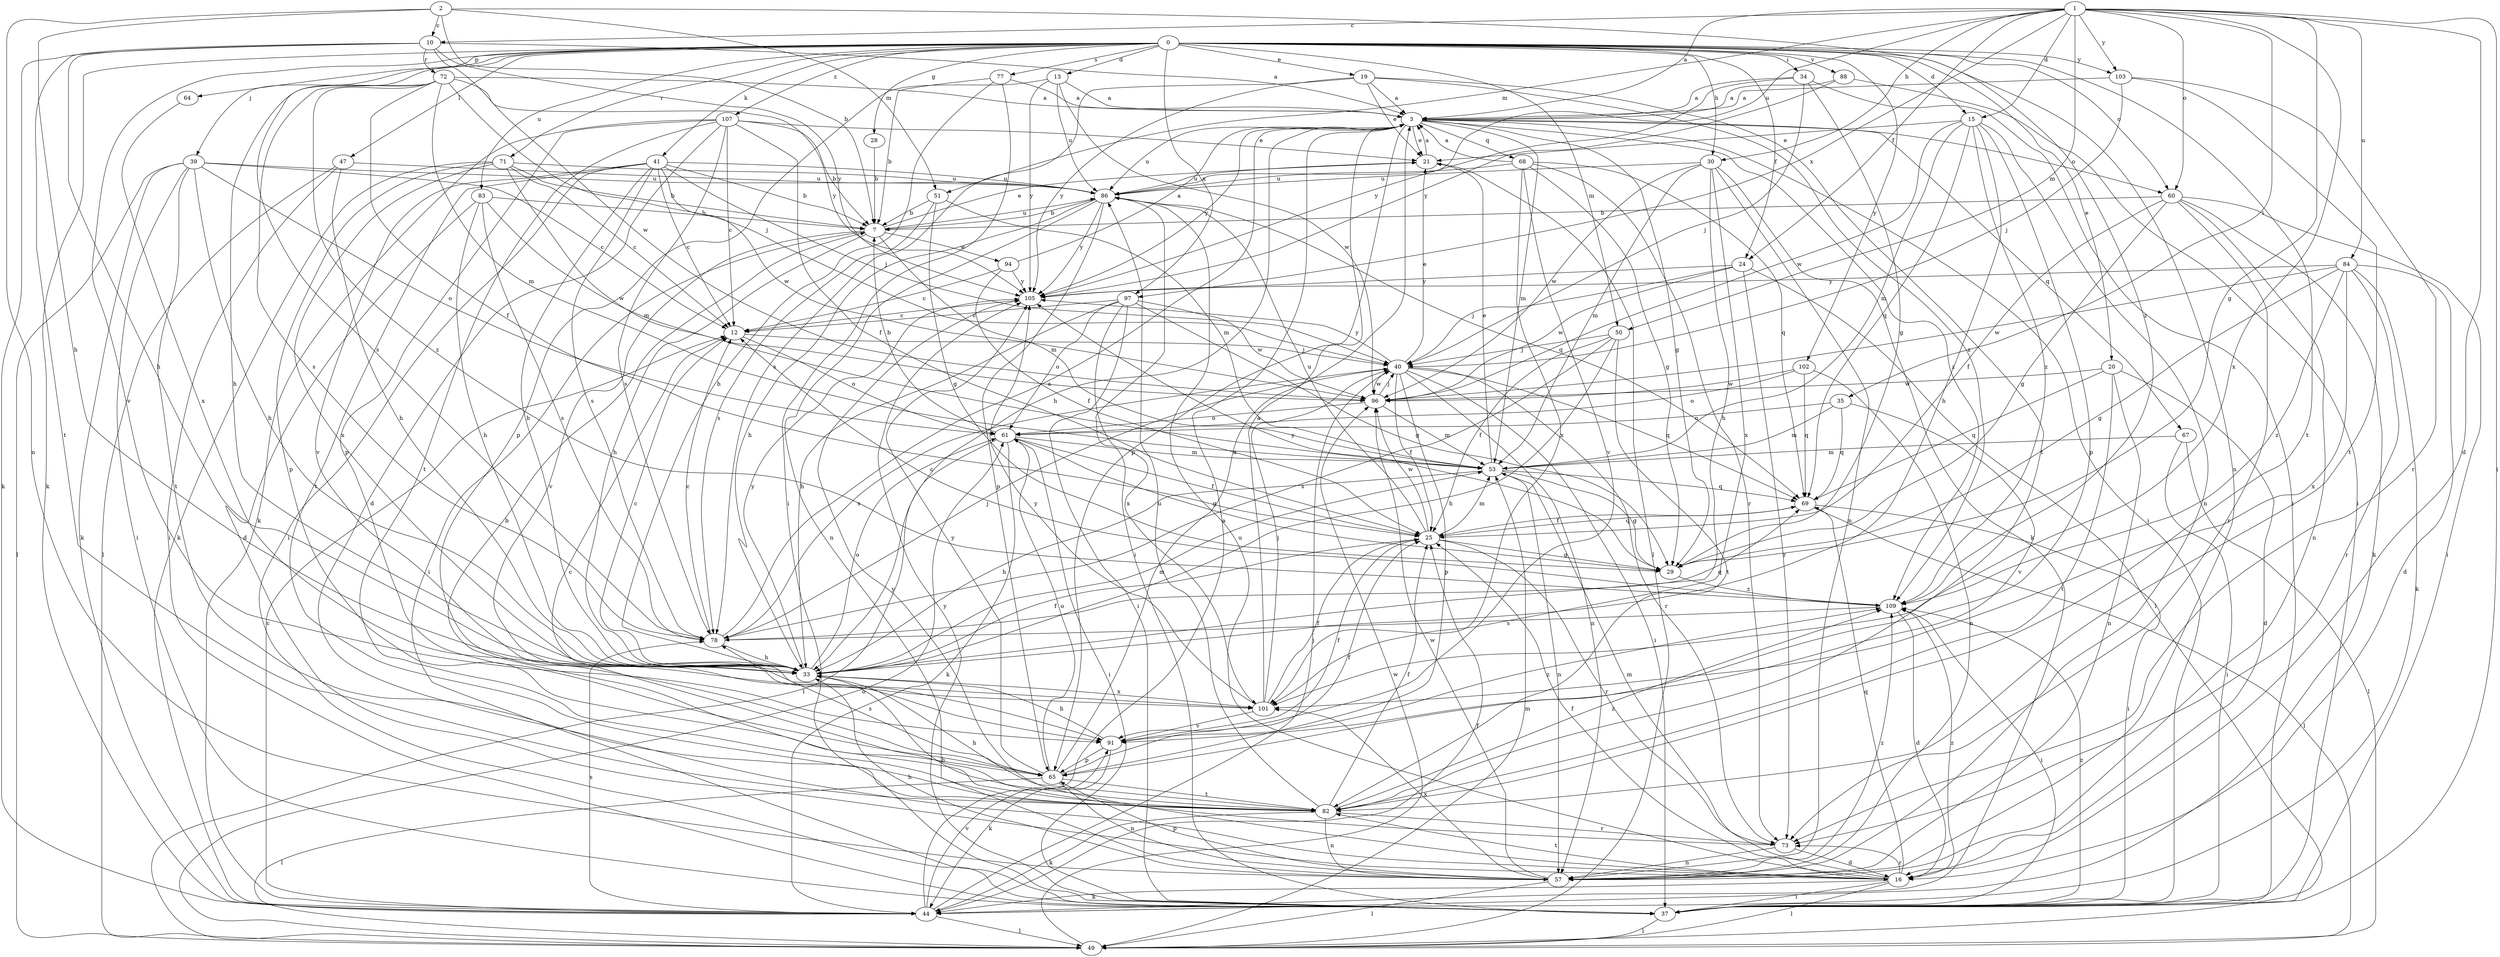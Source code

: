 strict digraph  {
0;
1;
2;
3;
7;
10;
12;
13;
15;
16;
19;
20;
21;
24;
25;
28;
29;
30;
33;
34;
35;
37;
39;
40;
41;
44;
47;
49;
50;
51;
53;
57;
60;
61;
64;
65;
67;
68;
69;
71;
72;
73;
77;
78;
82;
83;
84;
86;
88;
91;
94;
96;
97;
101;
102;
103;
105;
107;
109;
0 -> 13  [label=d];
0 -> 15  [label=d];
0 -> 19  [label=e];
0 -> 20  [label=e];
0 -> 24  [label=f];
0 -> 28  [label=g];
0 -> 30  [label=h];
0 -> 34  [label=i];
0 -> 39  [label=j];
0 -> 41  [label=k];
0 -> 44  [label=k];
0 -> 47  [label=l];
0 -> 50  [label=m];
0 -> 57  [label=n];
0 -> 60  [label=o];
0 -> 64  [label=p];
0 -> 71  [label=r];
0 -> 77  [label=s];
0 -> 78  [label=s];
0 -> 82  [label=t];
0 -> 83  [label=u];
0 -> 88  [label=v];
0 -> 91  [label=v];
0 -> 97  [label=x];
0 -> 102  [label=y];
0 -> 103  [label=y];
0 -> 107  [label=z];
1 -> 3  [label=a];
1 -> 10  [label=c];
1 -> 15  [label=d];
1 -> 16  [label=d];
1 -> 24  [label=f];
1 -> 29  [label=g];
1 -> 30  [label=h];
1 -> 35  [label=i];
1 -> 37  [label=i];
1 -> 50  [label=m];
1 -> 51  [label=m];
1 -> 60  [label=o];
1 -> 84  [label=u];
1 -> 86  [label=u];
1 -> 97  [label=x];
1 -> 101  [label=x];
1 -> 103  [label=y];
2 -> 7  [label=b];
2 -> 10  [label=c];
2 -> 33  [label=h];
2 -> 51  [label=m];
2 -> 57  [label=n];
2 -> 109  [label=z];
3 -> 21  [label=e];
3 -> 29  [label=g];
3 -> 33  [label=h];
3 -> 37  [label=i];
3 -> 53  [label=m];
3 -> 60  [label=o];
3 -> 65  [label=p];
3 -> 67  [label=q];
3 -> 68  [label=q];
3 -> 86  [label=u];
3 -> 105  [label=y];
3 -> 109  [label=z];
7 -> 21  [label=e];
7 -> 33  [label=h];
7 -> 37  [label=i];
7 -> 53  [label=m];
7 -> 86  [label=u];
7 -> 91  [label=v];
7 -> 94  [label=w];
10 -> 3  [label=a];
10 -> 33  [label=h];
10 -> 44  [label=k];
10 -> 72  [label=r];
10 -> 82  [label=t];
10 -> 96  [label=w];
10 -> 105  [label=y];
12 -> 40  [label=j];
12 -> 61  [label=o];
13 -> 3  [label=a];
13 -> 65  [label=p];
13 -> 86  [label=u];
13 -> 96  [label=w];
13 -> 105  [label=y];
15 -> 21  [label=e];
15 -> 33  [label=h];
15 -> 53  [label=m];
15 -> 57  [label=n];
15 -> 65  [label=p];
15 -> 69  [label=q];
15 -> 96  [label=w];
15 -> 109  [label=z];
16 -> 25  [label=f];
16 -> 37  [label=i];
16 -> 44  [label=k];
16 -> 49  [label=l];
16 -> 53  [label=m];
16 -> 69  [label=q];
16 -> 73  [label=r];
16 -> 82  [label=t];
16 -> 86  [label=u];
16 -> 105  [label=y];
16 -> 109  [label=z];
19 -> 3  [label=a];
19 -> 21  [label=e];
19 -> 78  [label=s];
19 -> 82  [label=t];
19 -> 105  [label=y];
19 -> 109  [label=z];
20 -> 16  [label=d];
20 -> 57  [label=n];
20 -> 69  [label=q];
20 -> 82  [label=t];
20 -> 96  [label=w];
21 -> 3  [label=a];
21 -> 49  [label=l];
21 -> 86  [label=u];
24 -> 40  [label=j];
24 -> 49  [label=l];
24 -> 73  [label=r];
24 -> 96  [label=w];
24 -> 105  [label=y];
25 -> 29  [label=g];
25 -> 53  [label=m];
25 -> 69  [label=q];
25 -> 73  [label=r];
25 -> 86  [label=u];
25 -> 96  [label=w];
28 -> 7  [label=b];
29 -> 105  [label=y];
29 -> 109  [label=z];
30 -> 33  [label=h];
30 -> 44  [label=k];
30 -> 53  [label=m];
30 -> 57  [label=n];
30 -> 86  [label=u];
30 -> 96  [label=w];
30 -> 101  [label=x];
33 -> 12  [label=c];
33 -> 25  [label=f];
33 -> 53  [label=m];
33 -> 61  [label=o];
33 -> 101  [label=x];
33 -> 105  [label=y];
34 -> 3  [label=a];
34 -> 29  [label=g];
34 -> 37  [label=i];
34 -> 40  [label=j];
34 -> 105  [label=y];
35 -> 53  [label=m];
35 -> 61  [label=o];
35 -> 69  [label=q];
35 -> 91  [label=v];
37 -> 49  [label=l];
37 -> 105  [label=y];
37 -> 109  [label=z];
39 -> 12  [label=c];
39 -> 33  [label=h];
39 -> 37  [label=i];
39 -> 44  [label=k];
39 -> 49  [label=l];
39 -> 61  [label=o];
39 -> 82  [label=t];
39 -> 86  [label=u];
40 -> 21  [label=e];
40 -> 25  [label=f];
40 -> 37  [label=i];
40 -> 57  [label=n];
40 -> 65  [label=p];
40 -> 69  [label=q];
40 -> 73  [label=r];
40 -> 78  [label=s];
40 -> 96  [label=w];
40 -> 105  [label=y];
41 -> 7  [label=b];
41 -> 12  [label=c];
41 -> 33  [label=h];
41 -> 37  [label=i];
41 -> 40  [label=j];
41 -> 78  [label=s];
41 -> 82  [label=t];
41 -> 86  [label=u];
41 -> 91  [label=v];
41 -> 96  [label=w];
44 -> 3  [label=a];
44 -> 12  [label=c];
44 -> 25  [label=f];
44 -> 40  [label=j];
44 -> 49  [label=l];
44 -> 78  [label=s];
44 -> 91  [label=v];
47 -> 33  [label=h];
47 -> 37  [label=i];
47 -> 49  [label=l];
47 -> 86  [label=u];
49 -> 53  [label=m];
49 -> 61  [label=o];
49 -> 96  [label=w];
50 -> 25  [label=f];
50 -> 33  [label=h];
50 -> 40  [label=j];
50 -> 78  [label=s];
50 -> 82  [label=t];
51 -> 7  [label=b];
51 -> 29  [label=g];
51 -> 53  [label=m];
51 -> 78  [label=s];
53 -> 21  [label=e];
53 -> 29  [label=g];
53 -> 33  [label=h];
53 -> 57  [label=n];
53 -> 69  [label=q];
57 -> 33  [label=h];
57 -> 49  [label=l];
57 -> 65  [label=p];
57 -> 96  [label=w];
57 -> 101  [label=x];
57 -> 109  [label=z];
60 -> 7  [label=b];
60 -> 25  [label=f];
60 -> 29  [label=g];
60 -> 37  [label=i];
60 -> 44  [label=k];
60 -> 57  [label=n];
60 -> 73  [label=r];
61 -> 7  [label=b];
61 -> 25  [label=f];
61 -> 29  [label=g];
61 -> 37  [label=i];
61 -> 44  [label=k];
61 -> 49  [label=l];
61 -> 53  [label=m];
64 -> 101  [label=x];
65 -> 3  [label=a];
65 -> 25  [label=f];
65 -> 49  [label=l];
65 -> 57  [label=n];
65 -> 61  [label=o];
65 -> 78  [label=s];
65 -> 82  [label=t];
65 -> 105  [label=y];
67 -> 37  [label=i];
67 -> 49  [label=l];
67 -> 53  [label=m];
68 -> 3  [label=a];
68 -> 29  [label=g];
68 -> 69  [label=q];
68 -> 73  [label=r];
68 -> 86  [label=u];
68 -> 91  [label=v];
68 -> 101  [label=x];
69 -> 25  [label=f];
69 -> 37  [label=i];
69 -> 49  [label=l];
71 -> 7  [label=b];
71 -> 12  [label=c];
71 -> 44  [label=k];
71 -> 53  [label=m];
71 -> 65  [label=p];
71 -> 86  [label=u];
71 -> 101  [label=x];
72 -> 3  [label=a];
72 -> 25  [label=f];
72 -> 33  [label=h];
72 -> 40  [label=j];
72 -> 53  [label=m];
72 -> 78  [label=s];
72 -> 105  [label=y];
72 -> 109  [label=z];
73 -> 16  [label=d];
73 -> 33  [label=h];
73 -> 57  [label=n];
77 -> 3  [label=a];
77 -> 7  [label=b];
77 -> 33  [label=h];
77 -> 37  [label=i];
78 -> 3  [label=a];
78 -> 12  [label=c];
78 -> 33  [label=h];
78 -> 40  [label=j];
78 -> 69  [label=q];
82 -> 7  [label=b];
82 -> 12  [label=c];
82 -> 25  [label=f];
82 -> 33  [label=h];
82 -> 44  [label=k];
82 -> 57  [label=n];
82 -> 73  [label=r];
82 -> 86  [label=u];
82 -> 109  [label=z];
83 -> 7  [label=b];
83 -> 16  [label=d];
83 -> 33  [label=h];
83 -> 78  [label=s];
83 -> 96  [label=w];
84 -> 16  [label=d];
84 -> 29  [label=g];
84 -> 44  [label=k];
84 -> 73  [label=r];
84 -> 96  [label=w];
84 -> 101  [label=x];
84 -> 105  [label=y];
84 -> 109  [label=z];
86 -> 7  [label=b];
86 -> 33  [label=h];
86 -> 37  [label=i];
86 -> 57  [label=n];
86 -> 65  [label=p];
86 -> 69  [label=q];
86 -> 105  [label=y];
88 -> 3  [label=a];
88 -> 37  [label=i];
88 -> 105  [label=y];
91 -> 25  [label=f];
91 -> 33  [label=h];
91 -> 44  [label=k];
91 -> 65  [label=p];
91 -> 109  [label=z];
94 -> 3  [label=a];
94 -> 12  [label=c];
94 -> 25  [label=f];
94 -> 105  [label=y];
96 -> 40  [label=j];
96 -> 53  [label=m];
96 -> 61  [label=o];
97 -> 12  [label=c];
97 -> 29  [label=g];
97 -> 33  [label=h];
97 -> 37  [label=i];
97 -> 61  [label=o];
97 -> 96  [label=w];
97 -> 101  [label=x];
101 -> 3  [label=a];
101 -> 25  [label=f];
101 -> 40  [label=j];
101 -> 91  [label=v];
101 -> 105  [label=y];
102 -> 57  [label=n];
102 -> 61  [label=o];
102 -> 69  [label=q];
102 -> 96  [label=w];
103 -> 3  [label=a];
103 -> 40  [label=j];
103 -> 73  [label=r];
103 -> 82  [label=t];
105 -> 12  [label=c];
107 -> 7  [label=b];
107 -> 12  [label=c];
107 -> 16  [label=d];
107 -> 21  [label=e];
107 -> 25  [label=f];
107 -> 44  [label=k];
107 -> 65  [label=p];
107 -> 78  [label=s];
107 -> 82  [label=t];
109 -> 12  [label=c];
109 -> 16  [label=d];
109 -> 37  [label=i];
109 -> 78  [label=s];
}
